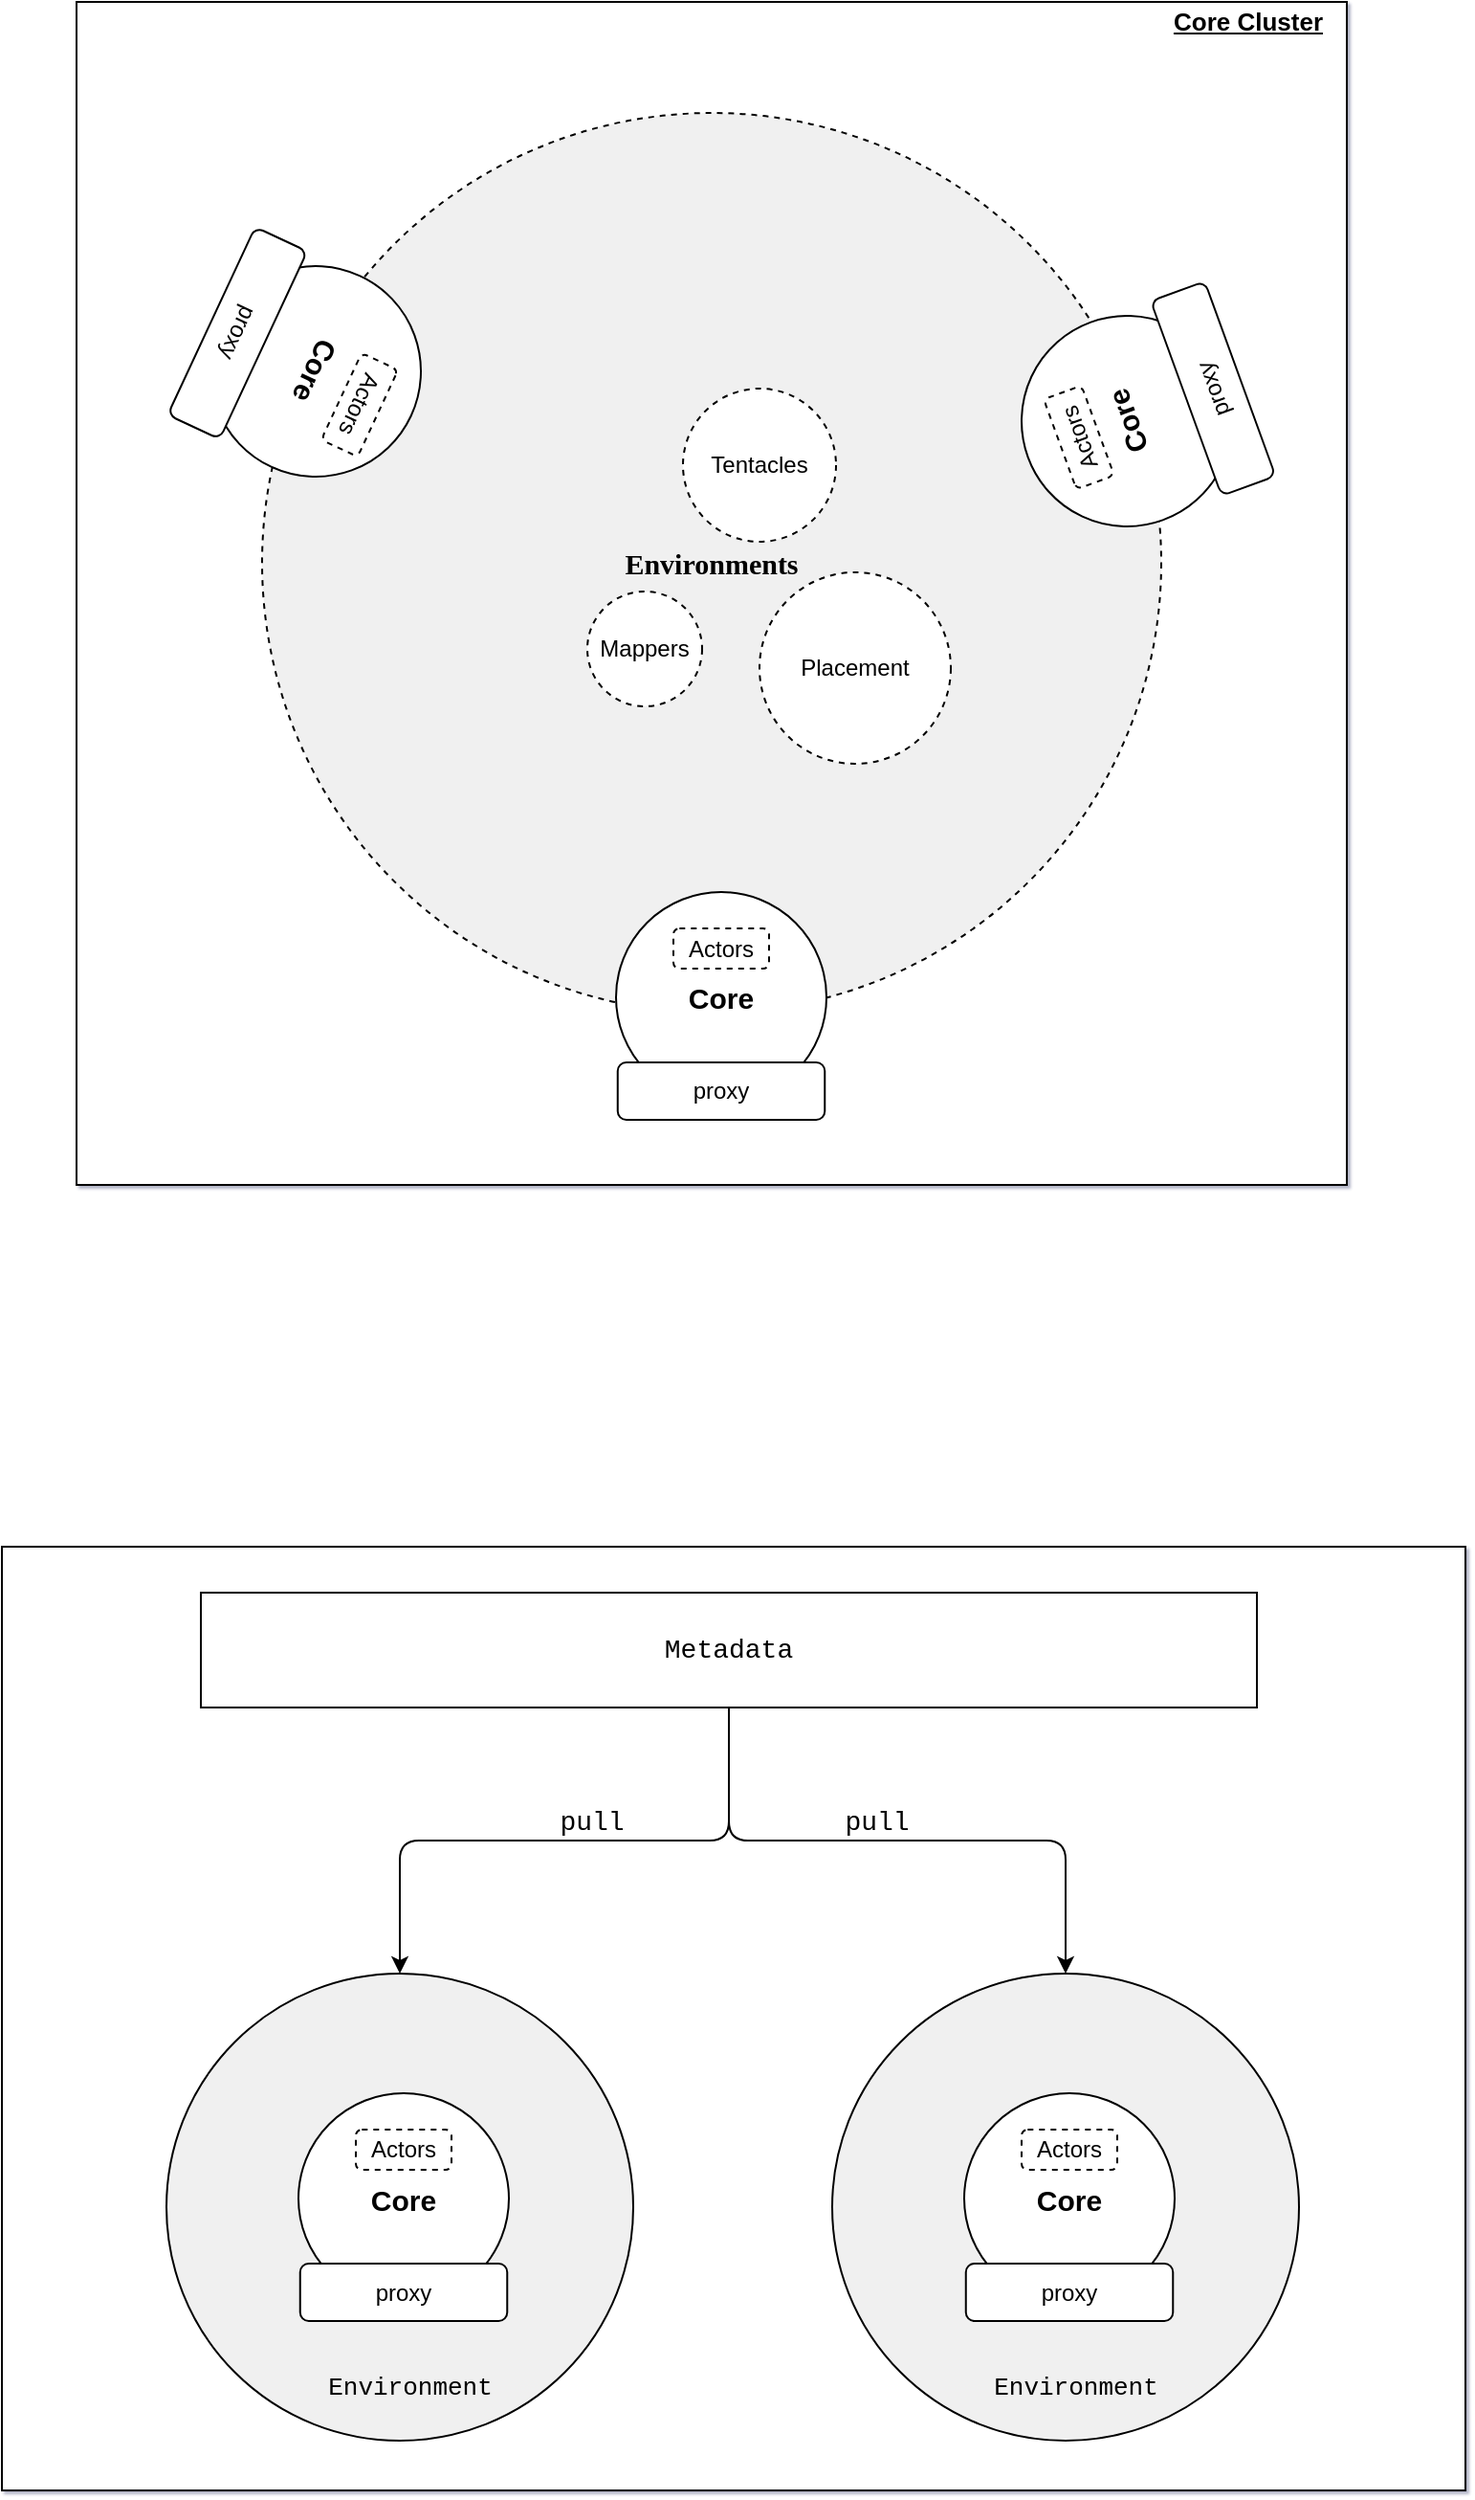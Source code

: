 <mxfile>
    <diagram id="zLo-goX1pcKXRP1L5zoE" name="Page-1">
        <mxGraphModel dx="2130" dy="1206" grid="0" gridSize="10" guides="1" tooltips="1" connect="1" arrows="1" fold="1" page="1" pageScale="1" pageWidth="2339" pageHeight="3300" background="#FFFFFF" math="0" shadow="1">
            <root>
                <mxCell id="0"/>
                <mxCell id="1" parent="0"/>
                <mxCell id="113" value="" style="rounded=0;whiteSpace=wrap;html=1;fontFamily=Courier New;fontSize=14;fontColor=#000000;strokeColor=#000000;fillColor=#FFFFFF;" parent="1" vertex="1">
                    <mxGeometry x="943" y="1274" width="765" height="493" as="geometry"/>
                </mxCell>
                <mxCell id="19" value="" style="rounded=0;whiteSpace=wrap;html=1;strokeColor=#000000;fillColor=#FFFFFF;" parent="1" vertex="1">
                    <mxGeometry x="982" y="467" width="664" height="618" as="geometry"/>
                </mxCell>
                <mxCell id="2" value="&lt;pre&gt;&lt;b&gt;&lt;font style=&quot;font-size: 15px&quot; color=&quot;#000000&quot; face=&quot;Verdana&quot;&gt;Environments&lt;/font&gt;&lt;/b&gt;&lt;/pre&gt;" style="ellipse;whiteSpace=wrap;html=1;aspect=fixed;fillColor=#F0F0F0;strokeColor=#000000;dashed=1;" parent="1" vertex="1">
                    <mxGeometry x="1079" y="525" width="470" height="470" as="geometry"/>
                </mxCell>
                <mxCell id="4" value="&lt;font color=&quot;#000000&quot;&gt;Tentacles&lt;/font&gt;" style="ellipse;whiteSpace=wrap;html=1;aspect=fixed;dashed=1;strokeColor=#000000;fillColor=#FFFFFF;" parent="1" vertex="1">
                    <mxGeometry x="1299" y="669" width="80" height="80" as="geometry"/>
                </mxCell>
                <mxCell id="5" value="&lt;font color=&quot;#000000&quot;&gt;Mappers&lt;/font&gt;" style="ellipse;whiteSpace=wrap;html=1;aspect=fixed;dashed=1;strokeColor=#000000;fillColor=#FFFFFF;" parent="1" vertex="1">
                    <mxGeometry x="1249" y="775" width="60" height="60" as="geometry"/>
                </mxCell>
                <mxCell id="8" value="&lt;font color=&quot;#000000&quot;&gt;Placement&lt;/font&gt;" style="ellipse;whiteSpace=wrap;html=1;aspect=fixed;dashed=1;strokeColor=#000000;fillColor=#FFFFFF;" parent="1" vertex="1">
                    <mxGeometry x="1339" y="765" width="100" height="100" as="geometry"/>
                </mxCell>
                <mxCell id="20" value="&lt;font color=&quot;#000000&quot; size=&quot;1&quot;&gt;&lt;b style=&quot;font-size: 13px&quot;&gt;&lt;u&gt;Core Cluster&lt;/u&gt;&lt;/b&gt;&lt;/font&gt;" style="text;html=1;align=center;verticalAlign=middle;resizable=0;points=[];autosize=1;strokeColor=none;" parent="1" vertex="1">
                    <mxGeometry x="1549" y="467" width="90" height="20" as="geometry"/>
                </mxCell>
                <mxCell id="24" value="" style="group" parent="1" vertex="1" connectable="0">
                    <mxGeometry x="1264" y="932" width="110" height="119" as="geometry"/>
                </mxCell>
                <mxCell id="7" value="&lt;font color=&quot;#000000&quot; size=&quot;1&quot;&gt;&lt;b style=&quot;font-size: 15px&quot;&gt;Core&lt;/b&gt;&lt;/font&gt;" style="ellipse;whiteSpace=wrap;html=1;aspect=fixed;strokeColor=#000000;fillColor=#FFFFFF;" parent="24" vertex="1">
                    <mxGeometry width="110" height="110" as="geometry"/>
                </mxCell>
                <mxCell id="9" value="&lt;span style=&quot;color: rgb(0 , 0 , 0) ; background-color: rgb(255 , 255 , 255)&quot;&gt;proxy&lt;/span&gt;" style="rounded=1;whiteSpace=wrap;html=1;strokeColor=#000000;fillColor=#FFFFFF;" parent="24" vertex="1">
                    <mxGeometry x="0.88" y="89" width="108.25" height="30" as="geometry"/>
                </mxCell>
                <mxCell id="22" value="&lt;font color=&quot;#000000&quot;&gt;Actors&lt;/font&gt;" style="rounded=1;whiteSpace=wrap;html=1;strokeColor=#000000;fillColor=#FFFFFF;dashed=1;" parent="24" vertex="1">
                    <mxGeometry x="30" y="19" width="50" height="21" as="geometry"/>
                </mxCell>
                <mxCell id="25" value="" style="group;rotation=-110;" parent="1" vertex="1" connectable="0">
                    <mxGeometry x="1479" y="625" width="110" height="119" as="geometry"/>
                </mxCell>
                <mxCell id="26" value="&lt;font color=&quot;#000000&quot; size=&quot;1&quot;&gt;&lt;b style=&quot;font-size: 15px&quot;&gt;Core&lt;/b&gt;&lt;/font&gt;" style="ellipse;whiteSpace=wrap;html=1;aspect=fixed;strokeColor=#000000;fillColor=#FFFFFF;rotation=-110;" parent="25" vertex="1">
                    <mxGeometry x="-3" y="6" width="110" height="110" as="geometry"/>
                </mxCell>
                <mxCell id="27" value="&lt;span style=&quot;color: rgb(0 , 0 , 0) ; background-color: rgb(255 , 255 , 255)&quot;&gt;proxy&lt;/span&gt;" style="rounded=1;whiteSpace=wrap;html=1;strokeColor=#000000;fillColor=#FFFFFF;rotation=-110;" parent="25" vertex="1">
                    <mxGeometry x="43" y="29" width="108.25" height="30" as="geometry"/>
                </mxCell>
                <mxCell id="28" value="&lt;font color=&quot;#000000&quot;&gt;Actors&lt;/font&gt;" style="rounded=1;whiteSpace=wrap;html=1;strokeColor=#000000;fillColor=#FFFFFF;dashed=1;rotation=-110;" parent="25" vertex="1">
                    <mxGeometry x="2" y="59" width="50" height="21" as="geometry"/>
                </mxCell>
                <mxCell id="30" value="&lt;font color=&quot;#000000&quot; size=&quot;1&quot;&gt;&lt;b style=&quot;font-size: 15px&quot;&gt;Core&lt;/b&gt;&lt;/font&gt;" style="ellipse;whiteSpace=wrap;html=1;aspect=fixed;strokeColor=#000000;fillColor=#FFFFFF;rotation=115;" parent="1" vertex="1">
                    <mxGeometry x="1052" y="605" width="110" height="110" as="geometry"/>
                </mxCell>
                <mxCell id="91" value="" style="group" parent="1" vertex="1" connectable="0">
                    <mxGeometry x="1029.656" y="584.607" width="120.426" height="119.988" as="geometry"/>
                </mxCell>
                <mxCell id="31" value="&lt;span style=&quot;color: rgb(0 , 0 , 0) ; background-color: rgb(255 , 255 , 255)&quot;&gt;proxy&lt;/span&gt;" style="rounded=1;whiteSpace=wrap;html=1;strokeColor=#000000;fillColor=#FFFFFF;rotation=115;" parent="91" vertex="1">
                    <mxGeometry x="-17.656" y="40.393" width="108.25" height="30" as="geometry"/>
                </mxCell>
                <mxCell id="32" value="&lt;font color=&quot;#000000&quot;&gt;Actors&lt;/font&gt;" style="rounded=1;whiteSpace=wrap;html=1;strokeColor=#000000;fillColor=#FFFFFF;dashed=1;rotation=115;" parent="91" vertex="1">
                    <mxGeometry x="75.344" y="82.393" width="50" height="21" as="geometry"/>
                </mxCell>
                <mxCell id="99" value="" style="group" parent="1" vertex="1" connectable="0">
                    <mxGeometry x="1029" y="1497" width="244" height="244" as="geometry"/>
                </mxCell>
                <mxCell id="93" value="" style="ellipse;whiteSpace=wrap;html=1;aspect=fixed;fontFamily=Courier New;fontSize=13;fontColor=#000000;strokeColor=#000000;fillColor=#F0F0F0;" parent="99" vertex="1">
                    <mxGeometry width="244" height="244" as="geometry"/>
                </mxCell>
                <mxCell id="94" value="&lt;span&gt;Environment&lt;/span&gt;" style="text;html=1;align=center;verticalAlign=middle;resizable=0;points=[];autosize=1;strokeColor=none;fillColor=none;fontSize=13;fontFamily=Courier New;fontColor=#000000;" parent="99" vertex="1">
                    <mxGeometry x="79" y="205.5" width="96" height="20" as="geometry"/>
                </mxCell>
                <mxCell id="95" value="" style="group" parent="99" vertex="1" connectable="0">
                    <mxGeometry x="69" y="62.5" width="110" height="119" as="geometry"/>
                </mxCell>
                <mxCell id="96" value="&lt;font color=&quot;#000000&quot; size=&quot;1&quot;&gt;&lt;b style=&quot;font-size: 15px&quot;&gt;Core&lt;/b&gt;&lt;/font&gt;" style="ellipse;whiteSpace=wrap;html=1;aspect=fixed;strokeColor=#000000;fillColor=#FFFFFF;" parent="95" vertex="1">
                    <mxGeometry width="110" height="110" as="geometry"/>
                </mxCell>
                <mxCell id="97" value="&lt;span style=&quot;color: rgb(0 , 0 , 0) ; background-color: rgb(255 , 255 , 255)&quot;&gt;proxy&lt;/span&gt;" style="rounded=1;whiteSpace=wrap;html=1;strokeColor=#000000;fillColor=#FFFFFF;" parent="95" vertex="1">
                    <mxGeometry x="0.88" y="89" width="108.25" height="30" as="geometry"/>
                </mxCell>
                <mxCell id="98" value="&lt;font color=&quot;#000000&quot;&gt;Actors&lt;/font&gt;" style="rounded=1;whiteSpace=wrap;html=1;strokeColor=#000000;fillColor=#FFFFFF;dashed=1;" parent="95" vertex="1">
                    <mxGeometry x="30" y="19" width="50" height="21" as="geometry"/>
                </mxCell>
                <mxCell id="100" value="" style="group" parent="1" vertex="1" connectable="0">
                    <mxGeometry x="1377" y="1497" width="244" height="244" as="geometry"/>
                </mxCell>
                <mxCell id="101" value="" style="ellipse;whiteSpace=wrap;html=1;aspect=fixed;fontFamily=Courier New;fontSize=13;fontColor=#000000;strokeColor=#000000;fillColor=#F0F0F0;" parent="100" vertex="1">
                    <mxGeometry width="244" height="244" as="geometry"/>
                </mxCell>
                <mxCell id="102" value="&lt;span&gt;Environment&lt;/span&gt;" style="text;html=1;align=center;verticalAlign=middle;resizable=0;points=[];autosize=1;strokeColor=none;fillColor=none;fontSize=13;fontFamily=Courier New;fontColor=#000000;" parent="100" vertex="1">
                    <mxGeometry x="79" y="205.5" width="96" height="20" as="geometry"/>
                </mxCell>
                <mxCell id="103" value="" style="group" parent="100" vertex="1" connectable="0">
                    <mxGeometry x="69" y="62.5" width="110" height="119" as="geometry"/>
                </mxCell>
                <mxCell id="104" value="&lt;font color=&quot;#000000&quot; size=&quot;1&quot;&gt;&lt;b style=&quot;font-size: 15px&quot;&gt;Core&lt;/b&gt;&lt;/font&gt;" style="ellipse;whiteSpace=wrap;html=1;aspect=fixed;strokeColor=#000000;fillColor=#FFFFFF;" parent="103" vertex="1">
                    <mxGeometry width="110" height="110" as="geometry"/>
                </mxCell>
                <mxCell id="105" value="&lt;span style=&quot;color: rgb(0 , 0 , 0) ; background-color: rgb(255 , 255 , 255)&quot;&gt;proxy&lt;/span&gt;" style="rounded=1;whiteSpace=wrap;html=1;strokeColor=#000000;fillColor=#FFFFFF;" parent="103" vertex="1">
                    <mxGeometry x="0.88" y="89" width="108.25" height="30" as="geometry"/>
                </mxCell>
                <mxCell id="106" value="&lt;font color=&quot;#000000&quot;&gt;Actors&lt;/font&gt;" style="rounded=1;whiteSpace=wrap;html=1;strokeColor=#000000;fillColor=#FFFFFF;dashed=1;" parent="103" vertex="1">
                    <mxGeometry x="30" y="19" width="50" height="21" as="geometry"/>
                </mxCell>
                <mxCell id="109" style="edgeStyle=orthogonalEdgeStyle;html=1;exitX=0.5;exitY=1;exitDx=0;exitDy=0;entryX=0.5;entryY=0;entryDx=0;entryDy=0;fontFamily=Courier New;fontSize=14;fontColor=#000000;strokeColor=#000000;" parent="1" source="107" target="93" edge="1">
                    <mxGeometry relative="1" as="geometry"/>
                </mxCell>
                <mxCell id="110" style="edgeStyle=orthogonalEdgeStyle;html=1;exitX=0.5;exitY=1;exitDx=0;exitDy=0;entryX=0.5;entryY=0;entryDx=0;entryDy=0;fontFamily=Courier New;fontSize=14;fontColor=#000000;strokeColor=#000000;" parent="1" source="107" target="101" edge="1">
                    <mxGeometry relative="1" as="geometry"/>
                </mxCell>
                <mxCell id="107" value="&lt;font style=&quot;font-size: 14px&quot;&gt;Metadata&lt;/font&gt;" style="rounded=0;whiteSpace=wrap;html=1;fontFamily=Courier New;fontSize=13;fontColor=#000000;strokeColor=#000000;fillColor=#FFFFFF;" parent="1" vertex="1">
                    <mxGeometry x="1047" y="1298" width="552" height="60" as="geometry"/>
                </mxCell>
                <mxCell id="111" value="pull" style="text;html=1;align=center;verticalAlign=middle;resizable=0;points=[];autosize=1;strokeColor=none;fillColor=none;fontSize=14;fontFamily=Courier New;fontColor=#000000;" parent="1" vertex="1">
                    <mxGeometry x="1229" y="1407" width="44" height="21" as="geometry"/>
                </mxCell>
                <mxCell id="112" value="pull" style="text;html=1;align=center;verticalAlign=middle;resizable=0;points=[];autosize=1;strokeColor=none;fillColor=none;fontSize=14;fontFamily=Courier New;fontColor=#000000;" parent="1" vertex="1">
                    <mxGeometry x="1378" y="1407" width="44" height="21" as="geometry"/>
                </mxCell>
            </root>
        </mxGraphModel>
    </diagram>
</mxfile>